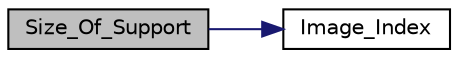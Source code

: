 digraph "Size_Of_Support"
{
  edge [fontname="Helvetica",fontsize="10",labelfontname="Helvetica",labelfontsize="10"];
  node [fontname="Helvetica",fontsize="10",shape=record];
  rankdir="LR";
  Node3 [label="Size_Of_Support",height=0.2,width=0.4,color="black", fillcolor="grey75", style="filled", fontcolor="black"];
  Node3 -> Node4 [color="midnightblue",fontsize="10",style="solid",fontname="Helvetica"];
  Node4 [label="Image_Index",height=0.2,width=0.4,color="black", fillcolor="white", style="filled",URL="$_data___generator_2_prototypes_8h.html#a14e94e6a7e1880598ed6d9fc3588669d"];
}

